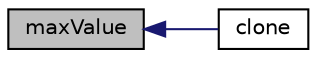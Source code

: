 digraph "maxValue"
{
  bgcolor="transparent";
  edge [fontname="Helvetica",fontsize="10",labelfontname="Helvetica",labelfontsize="10"];
  node [fontname="Helvetica",fontsize="10",shape=record];
  rankdir="LR";
  Node25 [label="maxValue",height=0.2,width=0.4,color="black", fillcolor="grey75", style="filled", fontcolor="black"];
  Node25 -> Node26 [dir="back",color="midnightblue",fontsize="10",style="solid",fontname="Helvetica"];
  Node26 [label="clone",height=0.2,width=0.4,color="black",URL="$a24773.html#a21164a3ff1c6fcc4219312d16afa9c90",tooltip="Construct and return a clone. "];
}
